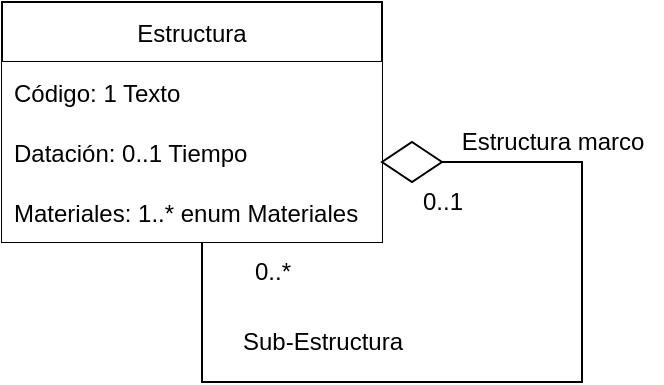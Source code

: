 <mxfile>
    <diagram id="u0J_crSCdRWSJlohxFnE" name="Página-1">
        <mxGraphModel dx="487" dy="446" grid="1" gridSize="10" guides="1" tooltips="1" connect="1" arrows="1" fold="1" page="1" pageScale="1" pageWidth="827" pageHeight="1169" math="0" shadow="0">
            <root>
                <mxCell id="0"/>
                <mxCell id="1" parent="0"/>
                <mxCell id="7" value="" style="rounded=0;whiteSpace=wrap;html=1;fillColor=default;" vertex="1" parent="1">
                    <mxGeometry x="280" y="240" width="190" height="110" as="geometry"/>
                </mxCell>
                <mxCell id="2" value="Estructura" style="swimlane;fontStyle=0;childLayout=stackLayout;horizontal=1;startSize=30;horizontalStack=0;resizeParent=1;resizeParentMax=0;resizeLast=0;collapsible=1;marginBottom=0;" vertex="1" parent="1">
                    <mxGeometry x="180" y="160" width="190" height="120" as="geometry"/>
                </mxCell>
                <mxCell id="3" value="Código: 1 Texto" style="text;align=left;verticalAlign=middle;spacingLeft=4;spacingRight=4;overflow=hidden;points=[[0,0.5],[1,0.5]];portConstraint=eastwest;rotatable=0;fillColor=default;" vertex="1" parent="2">
                    <mxGeometry y="30" width="190" height="30" as="geometry"/>
                </mxCell>
                <mxCell id="4" value="Datación: 0..1 Tiempo" style="text;strokeColor=none;fillColor=default;align=left;verticalAlign=middle;spacingLeft=4;spacingRight=4;overflow=hidden;points=[[0,0.5],[1,0.5]];portConstraint=eastwest;rotatable=0;" vertex="1" parent="2">
                    <mxGeometry y="60" width="190" height="30" as="geometry"/>
                </mxCell>
                <mxCell id="5" value="Materiales: 1..* enum Materiales" style="text;strokeColor=none;fillColor=default;align=left;verticalAlign=middle;spacingLeft=4;spacingRight=4;overflow=hidden;points=[[0,0.5],[1,0.5]];portConstraint=eastwest;rotatable=0;" vertex="1" parent="2">
                    <mxGeometry y="90" width="190" height="30" as="geometry"/>
                </mxCell>
                <mxCell id="9" value="0..1" style="text;html=1;resizable=0;autosize=1;align=center;verticalAlign=middle;points=[];fillColor=none;strokeColor=none;rounded=0;" vertex="1" parent="1">
                    <mxGeometry x="380" y="250" width="40" height="20" as="geometry"/>
                </mxCell>
                <mxCell id="10" value="0..*" style="text;html=1;resizable=0;autosize=1;align=center;verticalAlign=middle;points=[];fillColor=none;strokeColor=none;rounded=0;" vertex="1" parent="1">
                    <mxGeometry x="300" y="285" width="30" height="20" as="geometry"/>
                </mxCell>
                <mxCell id="11" value="Sub-Estructura" style="text;html=1;resizable=0;autosize=1;align=center;verticalAlign=middle;points=[];fillColor=none;strokeColor=none;rounded=0;" vertex="1" parent="1">
                    <mxGeometry x="290" y="320" width="100" height="20" as="geometry"/>
                </mxCell>
                <mxCell id="12" value="Estructura marco" style="text;html=1;resizable=0;autosize=1;align=center;verticalAlign=middle;points=[];fillColor=none;strokeColor=none;rounded=0;" vertex="1" parent="1">
                    <mxGeometry x="400" y="220" width="110" height="20" as="geometry"/>
                </mxCell>
                <mxCell id="13" value="" style="rhombus;whiteSpace=wrap;html=1;fillColor=default;" vertex="1" parent="1">
                    <mxGeometry x="370" y="230" width="30" height="20" as="geometry"/>
                </mxCell>
            </root>
        </mxGraphModel>
    </diagram>
</mxfile>